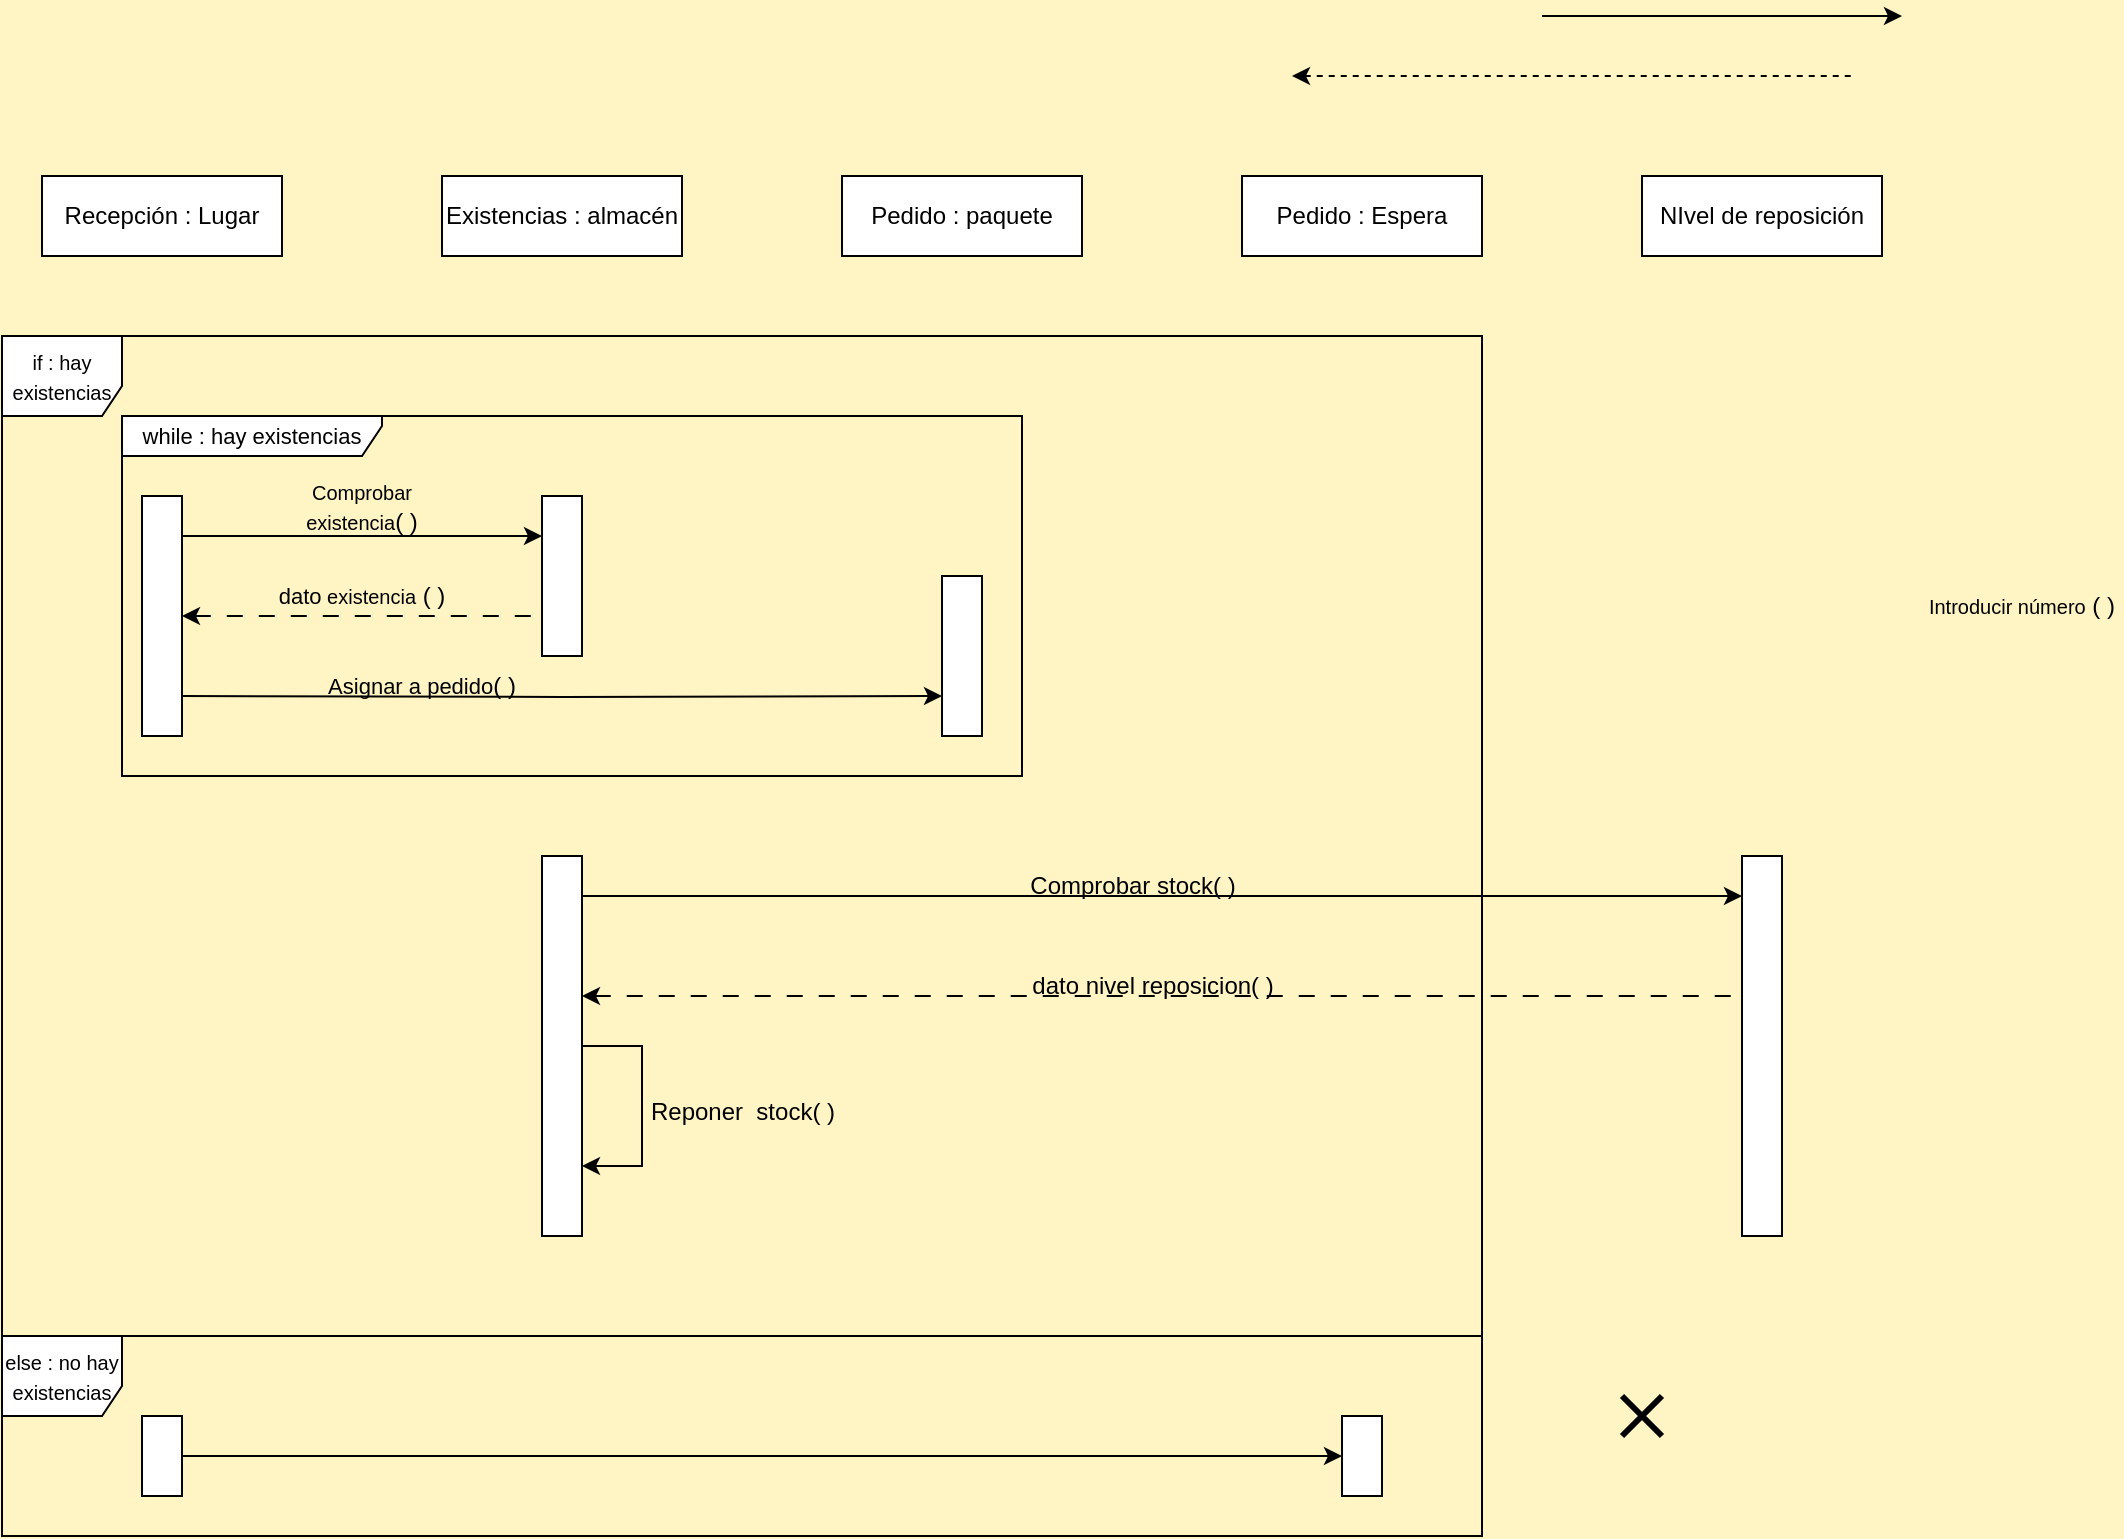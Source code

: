 <mxfile version="24.4.13" type="device">
  <diagram name="Página-1" id="CBR-pMvpNvf4DPiNlyrw">
    <mxGraphModel dx="1434" dy="789" grid="1" gridSize="10" guides="1" tooltips="1" connect="1" arrows="0" fold="1" page="1" pageScale="1" pageWidth="1169" pageHeight="827" background="#FFF4C3" math="0" shadow="0">
      <root>
        <mxCell id="0" />
        <mxCell id="1" parent="0" />
        <mxCell id="OzoSG0Pu-Z7uOkjksjxz-1" value="Recepción : Lugar" style="rounded=0;whiteSpace=wrap;html=1;" parent="1" vertex="1">
          <mxGeometry x="40" y="120" width="120" height="40" as="geometry" />
        </mxCell>
        <mxCell id="OzoSG0Pu-Z7uOkjksjxz-3" value="" style="rounded=0;whiteSpace=wrap;html=1;" parent="1" vertex="1">
          <mxGeometry x="90" y="280" width="20" height="120" as="geometry" />
        </mxCell>
        <mxCell id="OzoSG0Pu-Z7uOkjksjxz-10" value="&lt;font style=&quot;font-size: 10px;&quot;&gt;Introducir número&lt;/font&gt; ( )" style="text;html=1;align=center;verticalAlign=middle;whiteSpace=wrap;rounded=0;" parent="1" vertex="1">
          <mxGeometry x="980" y="320" width="100" height="30" as="geometry" />
        </mxCell>
        <mxCell id="OzoSG0Pu-Z7uOkjksjxz-12" style="edgeStyle=orthogonalEdgeStyle;rounded=0;orthogonalLoop=1;jettySize=auto;html=1;exitX=1;exitY=0.5;exitDx=0;exitDy=0;startArrow=classic;startFill=1;endArrow=none;endFill=0;dashed=1;" parent="1" edge="1">
          <mxGeometry relative="1" as="geometry">
            <mxPoint x="665" y="70" as="sourcePoint" />
            <mxPoint x="945" y="70" as="targetPoint" />
          </mxGeometry>
        </mxCell>
        <mxCell id="OzoSG0Pu-Z7uOkjksjxz-16" value="" style="shape=umlDestroy;whiteSpace=wrap;html=1;strokeWidth=3;targetShapes=umlLifeline;" parent="1" vertex="1">
          <mxGeometry x="830" y="730" width="20" height="20" as="geometry" />
        </mxCell>
        <mxCell id="ZeQWAFRNg3F0iEA5SLW--3" style="edgeStyle=orthogonalEdgeStyle;rounded=0;orthogonalLoop=1;jettySize=auto;html=1;exitX=1;exitY=0.5;exitDx=0;exitDy=0;entryX=0;entryY=0.75;entryDx=0;entryDy=0;" parent="1" target="LxIDmFdK8Zu4CFaYpn0N-14" edge="1">
          <mxGeometry relative="1" as="geometry">
            <mxPoint x="110" y="380" as="sourcePoint" />
            <mxPoint x="390" y="380" as="targetPoint" />
          </mxGeometry>
        </mxCell>
        <mxCell id="LxIDmFdK8Zu4CFaYpn0N-3" value="Pedido : paquete" style="rounded=0;whiteSpace=wrap;html=1;" parent="1" vertex="1">
          <mxGeometry x="440" y="120" width="120" height="40" as="geometry" />
        </mxCell>
        <mxCell id="LxIDmFdK8Zu4CFaYpn0N-4" value="Existencias : almacén" style="rounded=0;whiteSpace=wrap;html=1;" parent="1" vertex="1">
          <mxGeometry x="240" y="120" width="120" height="40" as="geometry" />
        </mxCell>
        <mxCell id="LxIDmFdK8Zu4CFaYpn0N-5" value="NIvel de reposición" style="rounded=0;whiteSpace=wrap;html=1;" parent="1" vertex="1">
          <mxGeometry x="840" y="120" width="120" height="40" as="geometry" />
        </mxCell>
        <mxCell id="LxIDmFdK8Zu4CFaYpn0N-6" value="" style="rounded=0;whiteSpace=wrap;html=1;" parent="1" vertex="1">
          <mxGeometry x="290" y="280" width="20" height="80" as="geometry" />
        </mxCell>
        <mxCell id="LxIDmFdK8Zu4CFaYpn0N-8" style="edgeStyle=orthogonalEdgeStyle;rounded=0;orthogonalLoop=1;jettySize=auto;html=1;exitX=1;exitY=0.25;exitDx=0;exitDy=0;entryX=0;entryY=0.25;entryDx=0;entryDy=0;" parent="1" edge="1">
          <mxGeometry relative="1" as="geometry">
            <mxPoint x="790" y="40" as="sourcePoint" />
            <mxPoint x="970" y="40" as="targetPoint" />
          </mxGeometry>
        </mxCell>
        <mxCell id="LxIDmFdK8Zu4CFaYpn0N-9" style="edgeStyle=orthogonalEdgeStyle;rounded=0;orthogonalLoop=1;jettySize=auto;html=1;exitX=1;exitY=0.25;exitDx=0;exitDy=0;entryX=0;entryY=0.25;entryDx=0;entryDy=0;" parent="1" edge="1">
          <mxGeometry relative="1" as="geometry">
            <mxPoint x="110" y="300" as="sourcePoint" />
            <mxPoint x="290" y="300" as="targetPoint" />
          </mxGeometry>
        </mxCell>
        <mxCell id="LxIDmFdK8Zu4CFaYpn0N-10" value="&lt;font style=&quot;font-size: 10px;&quot;&gt;Comprobar&lt;/font&gt;&lt;font style=&quot;font-size: 10px;&quot;&gt; &lt;/font&gt;&lt;font style=&quot;font-size: 10px;&quot;&gt;existencia&lt;/font&gt;( )" style="text;html=1;align=center;verticalAlign=middle;whiteSpace=wrap;rounded=0;" parent="1" vertex="1">
          <mxGeometry x="150" y="270" width="100" height="30" as="geometry" />
        </mxCell>
        <mxCell id="LxIDmFdK8Zu4CFaYpn0N-11" value="&lt;font style=&quot;font-size: 11px;&quot;&gt;dato&lt;/font&gt;&lt;font style=&quot;font-size: 10px;&quot;&gt; &lt;/font&gt;&lt;font style=&quot;font-size: 10px;&quot;&gt;existencia&lt;/font&gt; ( )" style="text;html=1;align=center;verticalAlign=middle;whiteSpace=wrap;rounded=0;" parent="1" vertex="1">
          <mxGeometry x="150" y="315" width="100" height="30" as="geometry" />
        </mxCell>
        <mxCell id="LxIDmFdK8Zu4CFaYpn0N-12" style="edgeStyle=orthogonalEdgeStyle;rounded=0;orthogonalLoop=1;jettySize=auto;html=1;exitX=1;exitY=0.25;exitDx=0;exitDy=0;entryX=0;entryY=0.25;entryDx=0;entryDy=0;startArrow=classic;startFill=1;endArrow=none;endFill=0;dashed=1;dashPattern=8 8;" parent="1" edge="1">
          <mxGeometry relative="1" as="geometry">
            <mxPoint x="110" y="340" as="sourcePoint" />
            <mxPoint x="290" y="340" as="targetPoint" />
          </mxGeometry>
        </mxCell>
        <mxCell id="LxIDmFdK8Zu4CFaYpn0N-13" value="&lt;font style=&quot;font-size: 10px;&quot;&gt;if : hay existencias&lt;/font&gt;" style="shape=umlFrame;whiteSpace=wrap;html=1;pointerEvents=0;width=60;height=40;" parent="1" vertex="1">
          <mxGeometry x="20" y="200" width="740" height="500" as="geometry" />
        </mxCell>
        <mxCell id="LxIDmFdK8Zu4CFaYpn0N-14" value="" style="rounded=0;whiteSpace=wrap;html=1;" parent="1" vertex="1">
          <mxGeometry x="490" y="320" width="20" height="80" as="geometry" />
        </mxCell>
        <mxCell id="LxIDmFdK8Zu4CFaYpn0N-15" value="&lt;font style=&quot;font-size: 11px;&quot;&gt;Asignar a pedido&lt;/font&gt;( )" style="text;html=1;align=center;verticalAlign=middle;whiteSpace=wrap;rounded=0;" parent="1" vertex="1">
          <mxGeometry x="180" y="360" width="100" height="30" as="geometry" />
        </mxCell>
        <mxCell id="LxIDmFdK8Zu4CFaYpn0N-16" value="Pedido : Espera" style="rounded=0;whiteSpace=wrap;html=1;" parent="1" vertex="1">
          <mxGeometry x="640" y="120" width="120" height="40" as="geometry" />
        </mxCell>
        <mxCell id="LxIDmFdK8Zu4CFaYpn0N-17" value="&lt;font style=&quot;font-size: 10px;&quot;&gt;else&lt;/font&gt;&lt;font style=&quot;font-size: 10px;&quot;&gt; : no hay existencias&lt;/font&gt;" style="shape=umlFrame;whiteSpace=wrap;html=1;pointerEvents=0;width=60;height=40;" parent="1" vertex="1">
          <mxGeometry x="20" y="700" width="740" height="100" as="geometry" />
        </mxCell>
        <mxCell id="LxIDmFdK8Zu4CFaYpn0N-21" style="edgeStyle=orthogonalEdgeStyle;rounded=0;orthogonalLoop=1;jettySize=auto;html=1;exitX=1;exitY=0.5;exitDx=0;exitDy=0;entryX=0;entryY=0.5;entryDx=0;entryDy=0;" parent="1" source="LxIDmFdK8Zu4CFaYpn0N-18" target="LxIDmFdK8Zu4CFaYpn0N-19" edge="1">
          <mxGeometry relative="1" as="geometry" />
        </mxCell>
        <mxCell id="LxIDmFdK8Zu4CFaYpn0N-18" value="" style="rounded=0;whiteSpace=wrap;html=1;" parent="1" vertex="1">
          <mxGeometry x="90" y="740" width="20" height="40" as="geometry" />
        </mxCell>
        <mxCell id="LxIDmFdK8Zu4CFaYpn0N-19" value="" style="rounded=0;whiteSpace=wrap;html=1;" parent="1" vertex="1">
          <mxGeometry x="690" y="740" width="20" height="40" as="geometry" />
        </mxCell>
        <mxCell id="LxIDmFdK8Zu4CFaYpn0N-22" value="" style="rounded=0;whiteSpace=wrap;html=1;" parent="1" vertex="1">
          <mxGeometry x="290" y="460" width="20" height="190" as="geometry" />
        </mxCell>
        <mxCell id="LxIDmFdK8Zu4CFaYpn0N-23" value="Comprobar stock( )" style="text;html=1;align=center;verticalAlign=middle;resizable=0;points=[];autosize=1;strokeColor=none;fillColor=none;" parent="1" vertex="1">
          <mxGeometry x="520" y="460" width="130" height="30" as="geometry" />
        </mxCell>
        <mxCell id="LxIDmFdK8Zu4CFaYpn0N-24" style="edgeStyle=orthogonalEdgeStyle;rounded=0;orthogonalLoop=1;jettySize=auto;html=1;exitX=1;exitY=0.25;exitDx=0;exitDy=0;entryX=1;entryY=0.75;entryDx=0;entryDy=0;" parent="1" edge="1">
          <mxGeometry relative="1" as="geometry">
            <mxPoint x="310" y="555" as="sourcePoint" />
            <mxPoint x="310" y="615" as="targetPoint" />
            <Array as="points">
              <mxPoint x="340" y="555" />
              <mxPoint x="340" y="615" />
            </Array>
          </mxGeometry>
        </mxCell>
        <mxCell id="LxIDmFdK8Zu4CFaYpn0N-25" value="Reponer&amp;nbsp; stock( )" style="text;html=1;align=center;verticalAlign=middle;resizable=0;points=[];autosize=1;strokeColor=none;fillColor=none;" parent="1" vertex="1">
          <mxGeometry x="330" y="573" width="120" height="30" as="geometry" />
        </mxCell>
        <mxCell id="LxIDmFdK8Zu4CFaYpn0N-26" value="" style="rounded=0;whiteSpace=wrap;html=1;" parent="1" vertex="1">
          <mxGeometry x="890" y="460" width="20" height="190" as="geometry" />
        </mxCell>
        <mxCell id="LxIDmFdK8Zu4CFaYpn0N-28" style="edgeStyle=orthogonalEdgeStyle;rounded=0;orthogonalLoop=1;jettySize=auto;html=1;exitX=1;exitY=0.25;exitDx=0;exitDy=0;entryX=0;entryY=0.25;entryDx=0;entryDy=0;" parent="1" edge="1">
          <mxGeometry relative="1" as="geometry">
            <mxPoint x="310" y="480" as="sourcePoint" />
            <mxPoint x="890" y="480" as="targetPoint" />
          </mxGeometry>
        </mxCell>
        <mxCell id="LxIDmFdK8Zu4CFaYpn0N-29" style="edgeStyle=orthogonalEdgeStyle;rounded=0;orthogonalLoop=1;jettySize=auto;html=1;exitX=1;exitY=0.25;exitDx=0;exitDy=0;entryX=0;entryY=0.25;entryDx=0;entryDy=0;dashed=1;dashPattern=8 8;endArrow=none;endFill=0;startArrow=classic;startFill=1;" parent="1" edge="1">
          <mxGeometry relative="1" as="geometry">
            <mxPoint x="310" y="530" as="sourcePoint" />
            <mxPoint x="890" y="530" as="targetPoint" />
          </mxGeometry>
        </mxCell>
        <mxCell id="LxIDmFdK8Zu4CFaYpn0N-30" value="dato nivel reposicion( )" style="text;html=1;align=center;verticalAlign=middle;resizable=0;points=[];autosize=1;strokeColor=none;fillColor=none;" parent="1" vertex="1">
          <mxGeometry x="525" y="510" width="140" height="30" as="geometry" />
        </mxCell>
        <mxCell id="YLJ8_a-3jchEFjO90hL9-1" value="&lt;font style=&quot;font-size: 11px;&quot;&gt;while : hay existencias&lt;br&gt;&lt;/font&gt;" style="shape=umlFrame;whiteSpace=wrap;html=1;pointerEvents=0;width=130;height=20;" vertex="1" parent="1">
          <mxGeometry x="80" y="240" width="450" height="180" as="geometry" />
        </mxCell>
      </root>
    </mxGraphModel>
  </diagram>
</mxfile>
